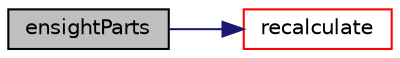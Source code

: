 digraph "ensightParts"
{
  bgcolor="transparent";
  edge [fontname="Helvetica",fontsize="10",labelfontname="Helvetica",labelfontsize="10"];
  node [fontname="Helvetica",fontsize="10",shape=record];
  rankdir="LR";
  Node1 [label="ensightParts",height=0.2,width=0.4,color="black", fillcolor="grey75", style="filled", fontcolor="black"];
  Node1 -> Node2 [color="midnightblue",fontsize="10",style="solid",fontname="Helvetica"];
  Node2 [label="recalculate",height=0.2,width=0.4,color="red",URL="$a00661.html#a41a64bf59bc6026a69c4c6e1a89ba511",tooltip="Clear old information and construct anew from polyMesh. "];
}
